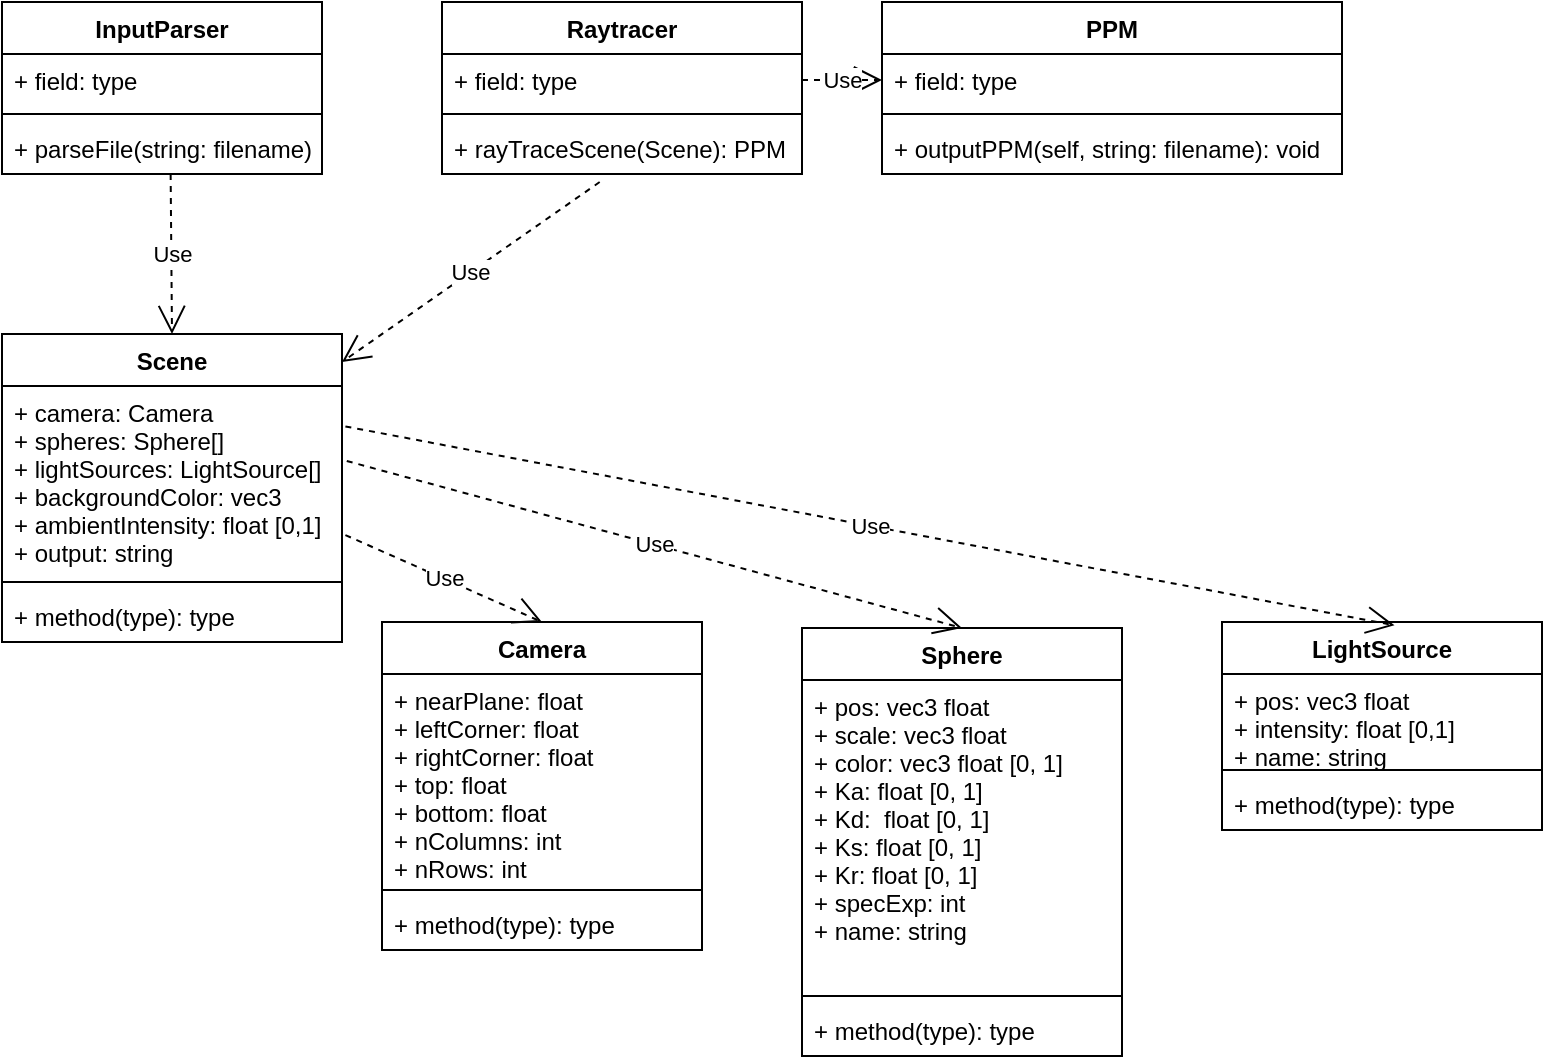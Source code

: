 <mxfile version="20.5.3" type="device"><diagram id="VAw8llS0A54a25ROczrV" name="Class"><mxGraphModel dx="981" dy="526" grid="1" gridSize="10" guides="1" tooltips="1" connect="1" arrows="1" fold="1" page="1" pageScale="1" pageWidth="850" pageHeight="1100" math="0" shadow="0"><root><mxCell id="0"/><mxCell id="1" parent="0"/><mxCell id="B4FuQ7HEkCu0aKeGMZyl-1" value="InputParser" style="swimlane;fontStyle=1;align=center;verticalAlign=top;childLayout=stackLayout;horizontal=1;startSize=26;horizontalStack=0;resizeParent=1;resizeParentMax=0;resizeLast=0;collapsible=1;marginBottom=0;" vertex="1" parent="1"><mxGeometry x="50" y="10" width="160" height="86" as="geometry"/></mxCell><mxCell id="B4FuQ7HEkCu0aKeGMZyl-2" value="+ field: type" style="text;strokeColor=none;fillColor=none;align=left;verticalAlign=top;spacingLeft=4;spacingRight=4;overflow=hidden;rotatable=0;points=[[0,0.5],[1,0.5]];portConstraint=eastwest;" vertex="1" parent="B4FuQ7HEkCu0aKeGMZyl-1"><mxGeometry y="26" width="160" height="26" as="geometry"/></mxCell><mxCell id="B4FuQ7HEkCu0aKeGMZyl-3" value="" style="line;strokeWidth=1;fillColor=none;align=left;verticalAlign=middle;spacingTop=-1;spacingLeft=3;spacingRight=3;rotatable=0;labelPosition=right;points=[];portConstraint=eastwest;strokeColor=inherit;" vertex="1" parent="B4FuQ7HEkCu0aKeGMZyl-1"><mxGeometry y="52" width="160" height="8" as="geometry"/></mxCell><mxCell id="B4FuQ7HEkCu0aKeGMZyl-4" value="+ parseFile(string: filename): Scene" style="text;strokeColor=none;fillColor=none;align=left;verticalAlign=top;spacingLeft=4;spacingRight=4;overflow=hidden;rotatable=0;points=[[0,0.5],[1,0.5]];portConstraint=eastwest;" vertex="1" parent="B4FuQ7HEkCu0aKeGMZyl-1"><mxGeometry y="60" width="160" height="26" as="geometry"/></mxCell><mxCell id="B4FuQ7HEkCu0aKeGMZyl-5" value="Raytracer" style="swimlane;fontStyle=1;align=center;verticalAlign=top;childLayout=stackLayout;horizontal=1;startSize=26;horizontalStack=0;resizeParent=1;resizeParentMax=0;resizeLast=0;collapsible=1;marginBottom=0;" vertex="1" parent="1"><mxGeometry x="270" y="10" width="180" height="86" as="geometry"/></mxCell><mxCell id="B4FuQ7HEkCu0aKeGMZyl-6" value="+ field: type" style="text;strokeColor=none;fillColor=none;align=left;verticalAlign=top;spacingLeft=4;spacingRight=4;overflow=hidden;rotatable=0;points=[[0,0.5],[1,0.5]];portConstraint=eastwest;" vertex="1" parent="B4FuQ7HEkCu0aKeGMZyl-5"><mxGeometry y="26" width="180" height="26" as="geometry"/></mxCell><mxCell id="B4FuQ7HEkCu0aKeGMZyl-7" value="" style="line;strokeWidth=1;fillColor=none;align=left;verticalAlign=middle;spacingTop=-1;spacingLeft=3;spacingRight=3;rotatable=0;labelPosition=right;points=[];portConstraint=eastwest;strokeColor=inherit;" vertex="1" parent="B4FuQ7HEkCu0aKeGMZyl-5"><mxGeometry y="52" width="180" height="8" as="geometry"/></mxCell><mxCell id="B4FuQ7HEkCu0aKeGMZyl-8" value="+ rayTraceScene(Scene): PPM" style="text;strokeColor=none;fillColor=none;align=left;verticalAlign=top;spacingLeft=4;spacingRight=4;overflow=hidden;rotatable=0;points=[[0,0.5],[1,0.5]];portConstraint=eastwest;" vertex="1" parent="B4FuQ7HEkCu0aKeGMZyl-5"><mxGeometry y="60" width="180" height="26" as="geometry"/></mxCell><mxCell id="B4FuQ7HEkCu0aKeGMZyl-9" value="PPM" style="swimlane;fontStyle=1;align=center;verticalAlign=top;childLayout=stackLayout;horizontal=1;startSize=26;horizontalStack=0;resizeParent=1;resizeParentMax=0;resizeLast=0;collapsible=1;marginBottom=0;" vertex="1" parent="1"><mxGeometry x="490" y="10" width="230" height="86" as="geometry"/></mxCell><mxCell id="B4FuQ7HEkCu0aKeGMZyl-10" value="+ field: type" style="text;strokeColor=none;fillColor=none;align=left;verticalAlign=top;spacingLeft=4;spacingRight=4;overflow=hidden;rotatable=0;points=[[0,0.5],[1,0.5]];portConstraint=eastwest;" vertex="1" parent="B4FuQ7HEkCu0aKeGMZyl-9"><mxGeometry y="26" width="230" height="26" as="geometry"/></mxCell><mxCell id="B4FuQ7HEkCu0aKeGMZyl-11" value="" style="line;strokeWidth=1;fillColor=none;align=left;verticalAlign=middle;spacingTop=-1;spacingLeft=3;spacingRight=3;rotatable=0;labelPosition=right;points=[];portConstraint=eastwest;strokeColor=inherit;" vertex="1" parent="B4FuQ7HEkCu0aKeGMZyl-9"><mxGeometry y="52" width="230" height="8" as="geometry"/></mxCell><mxCell id="B4FuQ7HEkCu0aKeGMZyl-12" value="+ outputPPM(self, string: filename): void" style="text;strokeColor=none;fillColor=none;align=left;verticalAlign=top;spacingLeft=4;spacingRight=4;overflow=hidden;rotatable=0;points=[[0,0.5],[1,0.5]];portConstraint=eastwest;" vertex="1" parent="B4FuQ7HEkCu0aKeGMZyl-9"><mxGeometry y="60" width="230" height="26" as="geometry"/></mxCell><mxCell id="B4FuQ7HEkCu0aKeGMZyl-13" value="Scene" style="swimlane;fontStyle=1;align=center;verticalAlign=top;childLayout=stackLayout;horizontal=1;startSize=26;horizontalStack=0;resizeParent=1;resizeParentMax=0;resizeLast=0;collapsible=1;marginBottom=0;" vertex="1" parent="1"><mxGeometry x="50" y="176" width="170" height="154" as="geometry"/></mxCell><mxCell id="B4FuQ7HEkCu0aKeGMZyl-14" value="+ camera: Camera&#10;+ spheres: Sphere[]&#10;+ lightSources: LightSource[]&#10;+ backgroundColor: vec3&#10;+ ambientIntensity: float [0,1]&#10;+ output: string" style="text;strokeColor=none;fillColor=none;align=left;verticalAlign=top;spacingLeft=4;spacingRight=4;overflow=hidden;rotatable=0;points=[[0,0.5],[1,0.5]];portConstraint=eastwest;" vertex="1" parent="B4FuQ7HEkCu0aKeGMZyl-13"><mxGeometry y="26" width="170" height="94" as="geometry"/></mxCell><mxCell id="B4FuQ7HEkCu0aKeGMZyl-15" value="" style="line;strokeWidth=1;fillColor=none;align=left;verticalAlign=middle;spacingTop=-1;spacingLeft=3;spacingRight=3;rotatable=0;labelPosition=right;points=[];portConstraint=eastwest;strokeColor=inherit;" vertex="1" parent="B4FuQ7HEkCu0aKeGMZyl-13"><mxGeometry y="120" width="170" height="8" as="geometry"/></mxCell><mxCell id="B4FuQ7HEkCu0aKeGMZyl-16" value="+ method(type): type" style="text;strokeColor=none;fillColor=none;align=left;verticalAlign=top;spacingLeft=4;spacingRight=4;overflow=hidden;rotatable=0;points=[[0,0.5],[1,0.5]];portConstraint=eastwest;" vertex="1" parent="B4FuQ7HEkCu0aKeGMZyl-13"><mxGeometry y="128" width="170" height="26" as="geometry"/></mxCell><mxCell id="B4FuQ7HEkCu0aKeGMZyl-17" value="Camera" style="swimlane;fontStyle=1;align=center;verticalAlign=top;childLayout=stackLayout;horizontal=1;startSize=26;horizontalStack=0;resizeParent=1;resizeParentMax=0;resizeLast=0;collapsible=1;marginBottom=0;" vertex="1" parent="1"><mxGeometry x="240" y="320" width="160" height="164" as="geometry"/></mxCell><mxCell id="B4FuQ7HEkCu0aKeGMZyl-18" value="+ nearPlane: float&#10;+ leftCorner: float&#10;+ rightCorner: float&#10;+ top: float&#10;+ bottom: float&#10;+ nColumns: int&#10;+ nRows: int&#10;&#10;" style="text;strokeColor=none;fillColor=none;align=left;verticalAlign=top;spacingLeft=4;spacingRight=4;overflow=hidden;rotatable=0;points=[[0,0.5],[1,0.5]];portConstraint=eastwest;" vertex="1" parent="B4FuQ7HEkCu0aKeGMZyl-17"><mxGeometry y="26" width="160" height="104" as="geometry"/></mxCell><mxCell id="B4FuQ7HEkCu0aKeGMZyl-19" value="" style="line;strokeWidth=1;fillColor=none;align=left;verticalAlign=middle;spacingTop=-1;spacingLeft=3;spacingRight=3;rotatable=0;labelPosition=right;points=[];portConstraint=eastwest;strokeColor=inherit;" vertex="1" parent="B4FuQ7HEkCu0aKeGMZyl-17"><mxGeometry y="130" width="160" height="8" as="geometry"/></mxCell><mxCell id="B4FuQ7HEkCu0aKeGMZyl-20" value="+ method(type): type" style="text;strokeColor=none;fillColor=none;align=left;verticalAlign=top;spacingLeft=4;spacingRight=4;overflow=hidden;rotatable=0;points=[[0,0.5],[1,0.5]];portConstraint=eastwest;" vertex="1" parent="B4FuQ7HEkCu0aKeGMZyl-17"><mxGeometry y="138" width="160" height="26" as="geometry"/></mxCell><mxCell id="B4FuQ7HEkCu0aKeGMZyl-21" value="Sphere" style="swimlane;fontStyle=1;align=center;verticalAlign=top;childLayout=stackLayout;horizontal=1;startSize=26;horizontalStack=0;resizeParent=1;resizeParentMax=0;resizeLast=0;collapsible=1;marginBottom=0;" vertex="1" parent="1"><mxGeometry x="450" y="323" width="160" height="214" as="geometry"/></mxCell><mxCell id="B4FuQ7HEkCu0aKeGMZyl-22" value="+ pos: vec3 float&#10;+ scale: vec3 float&#10;+ color: vec3 float [0, 1]&#10;+ Ka: float [0, 1]&#10;+ Kd:  float [0, 1]&#10;+ Ks: float [0, 1]&#10;+ Kr: float [0, 1]&#10;+ specExp: int&#10;+ name: string" style="text;strokeColor=none;fillColor=none;align=left;verticalAlign=top;spacingLeft=4;spacingRight=4;overflow=hidden;rotatable=0;points=[[0,0.5],[1,0.5]];portConstraint=eastwest;" vertex="1" parent="B4FuQ7HEkCu0aKeGMZyl-21"><mxGeometry y="26" width="160" height="154" as="geometry"/></mxCell><mxCell id="B4FuQ7HEkCu0aKeGMZyl-23" value="" style="line;strokeWidth=1;fillColor=none;align=left;verticalAlign=middle;spacingTop=-1;spacingLeft=3;spacingRight=3;rotatable=0;labelPosition=right;points=[];portConstraint=eastwest;strokeColor=inherit;" vertex="1" parent="B4FuQ7HEkCu0aKeGMZyl-21"><mxGeometry y="180" width="160" height="8" as="geometry"/></mxCell><mxCell id="B4FuQ7HEkCu0aKeGMZyl-24" value="+ method(type): type" style="text;strokeColor=none;fillColor=none;align=left;verticalAlign=top;spacingLeft=4;spacingRight=4;overflow=hidden;rotatable=0;points=[[0,0.5],[1,0.5]];portConstraint=eastwest;" vertex="1" parent="B4FuQ7HEkCu0aKeGMZyl-21"><mxGeometry y="188" width="160" height="26" as="geometry"/></mxCell><mxCell id="B4FuQ7HEkCu0aKeGMZyl-25" value="LightSource" style="swimlane;fontStyle=1;align=center;verticalAlign=top;childLayout=stackLayout;horizontal=1;startSize=26;horizontalStack=0;resizeParent=1;resizeParentMax=0;resizeLast=0;collapsible=1;marginBottom=0;" vertex="1" parent="1"><mxGeometry x="660" y="320" width="160" height="104" as="geometry"/></mxCell><mxCell id="B4FuQ7HEkCu0aKeGMZyl-26" value="+ pos: vec3 float&#10;+ intensity: float [0,1]&#10;+ name: string&#10;" style="text;strokeColor=none;fillColor=none;align=left;verticalAlign=top;spacingLeft=4;spacingRight=4;overflow=hidden;rotatable=0;points=[[0,0.5],[1,0.5]];portConstraint=eastwest;" vertex="1" parent="B4FuQ7HEkCu0aKeGMZyl-25"><mxGeometry y="26" width="160" height="44" as="geometry"/></mxCell><mxCell id="B4FuQ7HEkCu0aKeGMZyl-27" value="" style="line;strokeWidth=1;fillColor=none;align=left;verticalAlign=middle;spacingTop=-1;spacingLeft=3;spacingRight=3;rotatable=0;labelPosition=right;points=[];portConstraint=eastwest;strokeColor=inherit;" vertex="1" parent="B4FuQ7HEkCu0aKeGMZyl-25"><mxGeometry y="70" width="160" height="8" as="geometry"/></mxCell><mxCell id="B4FuQ7HEkCu0aKeGMZyl-28" value="+ method(type): type" style="text;strokeColor=none;fillColor=none;align=left;verticalAlign=top;spacingLeft=4;spacingRight=4;overflow=hidden;rotatable=0;points=[[0,0.5],[1,0.5]];portConstraint=eastwest;" vertex="1" parent="B4FuQ7HEkCu0aKeGMZyl-25"><mxGeometry y="78" width="160" height="26" as="geometry"/></mxCell><mxCell id="B4FuQ7HEkCu0aKeGMZyl-29" value="Use" style="endArrow=open;endSize=12;dashed=1;html=1;rounded=0;exitX=1.01;exitY=0.793;exitDx=0;exitDy=0;exitPerimeter=0;entryX=0.5;entryY=0;entryDx=0;entryDy=0;" edge="1" parent="1" source="B4FuQ7HEkCu0aKeGMZyl-14" target="B4FuQ7HEkCu0aKeGMZyl-17"><mxGeometry width="160" relative="1" as="geometry"><mxPoint x="50" y="400" as="sourcePoint"/><mxPoint x="210" y="400" as="targetPoint"/></mxGeometry></mxCell><mxCell id="B4FuQ7HEkCu0aKeGMZyl-30" value="Use" style="endArrow=open;endSize=12;dashed=1;html=1;rounded=0;exitX=1.014;exitY=0.399;exitDx=0;exitDy=0;exitPerimeter=0;entryX=0.5;entryY=0;entryDx=0;entryDy=0;" edge="1" parent="1" source="B4FuQ7HEkCu0aKeGMZyl-14" target="B4FuQ7HEkCu0aKeGMZyl-21"><mxGeometry width="160" relative="1" as="geometry"><mxPoint x="220.0" y="230.002" as="sourcePoint"/><mxPoint x="358.3" y="287.39" as="targetPoint"/></mxGeometry></mxCell><mxCell id="B4FuQ7HEkCu0aKeGMZyl-31" value="Use" style="endArrow=open;endSize=12;dashed=1;html=1;rounded=0;exitX=1.01;exitY=0.215;exitDx=0;exitDy=0;exitPerimeter=0;entryX=0.539;entryY=0.016;entryDx=0;entryDy=0;entryPerimeter=0;" edge="1" parent="1" source="B4FuQ7HEkCu0aKeGMZyl-14" target="B4FuQ7HEkCu0aKeGMZyl-25"><mxGeometry width="160" relative="1" as="geometry"><mxPoint x="287.0" y="190.002" as="sourcePoint"/><mxPoint x="425.3" y="247.39" as="targetPoint"/></mxGeometry></mxCell><mxCell id="B4FuQ7HEkCu0aKeGMZyl-32" value="Use" style="endArrow=open;endSize=12;dashed=1;html=1;rounded=0;exitX=0.438;exitY=1.154;exitDx=0;exitDy=0;exitPerimeter=0;" edge="1" parent="1" source="B4FuQ7HEkCu0aKeGMZyl-8"><mxGeometry width="160" relative="1" as="geometry"><mxPoint x="490.0" y="160.002" as="sourcePoint"/><mxPoint x="220" y="190" as="targetPoint"/></mxGeometry></mxCell><mxCell id="B4FuQ7HEkCu0aKeGMZyl-33" value="Use" style="endArrow=open;endSize=12;dashed=1;html=1;rounded=0;exitX=0.527;exitY=1;exitDx=0;exitDy=0;exitPerimeter=0;entryX=0.5;entryY=0;entryDx=0;entryDy=0;" edge="1" parent="1" source="B4FuQ7HEkCu0aKeGMZyl-4" target="B4FuQ7HEkCu0aKeGMZyl-13"><mxGeometry width="160" relative="1" as="geometry"><mxPoint x="221.7" y="302.612" as="sourcePoint"/><mxPoint x="360" y="360.0" as="targetPoint"/></mxGeometry></mxCell><mxCell id="B4FuQ7HEkCu0aKeGMZyl-34" value="Use" style="endArrow=open;endSize=12;dashed=1;html=1;rounded=0;exitX=1;exitY=0.5;exitDx=0;exitDy=0;entryX=0;entryY=0.5;entryDx=0;entryDy=0;" edge="1" parent="1" source="B4FuQ7HEkCu0aKeGMZyl-6" target="B4FuQ7HEkCu0aKeGMZyl-10"><mxGeometry width="160" relative="1" as="geometry"><mxPoint x="450.0" y="140.002" as="sourcePoint"/><mxPoint x="588.3" y="197.39" as="targetPoint"/></mxGeometry></mxCell></root></mxGraphModel></diagram></mxfile>